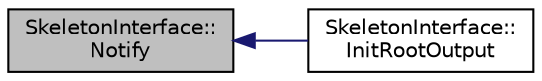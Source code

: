 digraph "SkeletonInterface::Notify"
{
  edge [fontname="Helvetica",fontsize="10",labelfontname="Helvetica",labelfontsize="10"];
  node [fontname="Helvetica",fontsize="10",shape=record];
  rankdir="LR";
  Node1 [label="SkeletonInterface::\lNotify",height=0.2,width=0.4,color="black", fillcolor="grey75", style="filled", fontcolor="black"];
  Node1 -> Node2 [dir="back",color="midnightblue",fontsize="10",style="solid",fontname="Helvetica"];
  Node2 [label="SkeletonInterface::\lInitRootOutput",height=0.2,width=0.4,color="black", fillcolor="white", style="filled",URL="$de/dab/class_skeleton_interface.html#a167a2ee4afaa5976c9c87ddf97a3ccef"];
}
